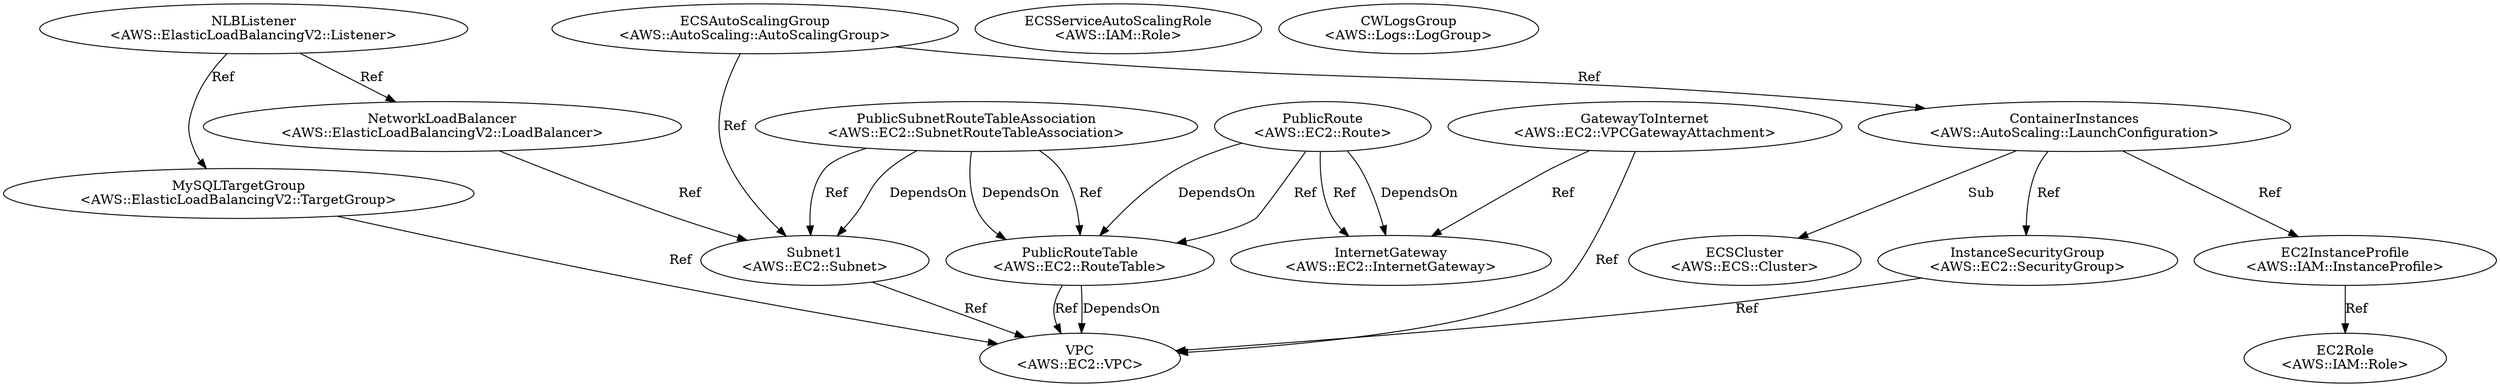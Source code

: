 digraph "template" {
VPC [label="VPC\n<AWS::EC2::VPC>"];
Subnet1 [label="Subnet1\n<AWS::EC2::Subnet>"];
InternetGateway [label="InternetGateway\n<AWS::EC2::InternetGateway>"];
GatewayToInternet [label="GatewayToInternet\n<AWS::EC2::VPCGatewayAttachment>"];
PublicRouteTable [label="PublicRouteTable\n<AWS::EC2::RouteTable>"];
PublicRoute [label="PublicRoute\n<AWS::EC2::Route>"];
PublicSubnetRouteTableAssociation [label="PublicSubnetRouteTableAssociation\n<AWS::EC2::SubnetRouteTableAssociation>"];
InstanceSecurityGroup [label="InstanceSecurityGroup\n<AWS::EC2::SecurityGroup>"];
NetworkLoadBalancer [label="NetworkLoadBalancer\n<AWS::ElasticLoadBalancingV2::LoadBalancer>"];
NLBListener [label="NLBListener\n<AWS::ElasticLoadBalancingV2::Listener>"];
MySQLTargetGroup [label="MySQLTargetGroup\n<AWS::ElasticLoadBalancingV2::TargetGroup>"];
ECSCluster [label="ECSCluster\n<AWS::ECS::Cluster>"];
ECSAutoScalingGroup [label="ECSAutoScalingGroup\n<AWS::AutoScaling::AutoScalingGroup>"];
ContainerInstances [label="ContainerInstances\n<AWS::AutoScaling::LaunchConfiguration>"];
EC2Role [label="EC2Role\n<AWS::IAM::Role>"];
ECSServiceAutoScalingRole [label="ECSServiceAutoScalingRole\n<AWS::IAM::Role>"];
EC2InstanceProfile [label="EC2InstanceProfile\n<AWS::IAM::InstanceProfile>"];
CWLogsGroup [label="CWLogsGroup\n<AWS::Logs::LogGroup>"];
Subnet1 -> VPC  [key=0, label=Ref];
GatewayToInternet -> VPC  [key=0, label=Ref];
GatewayToInternet -> InternetGateway  [key=0, label=Ref];
PublicRouteTable -> VPC  [key=0, label=DependsOn];
PublicRouteTable -> VPC  [key=1, label=Ref];
PublicRoute -> PublicRouteTable  [key=0, label=DependsOn];
PublicRoute -> PublicRouteTable  [key=1, label=Ref];
PublicRoute -> InternetGateway  [key=0, label=DependsOn];
PublicRoute -> InternetGateway  [key=1, label=Ref];
PublicSubnetRouteTableAssociation -> Subnet1  [key=0, label=DependsOn];
PublicSubnetRouteTableAssociation -> Subnet1  [key=1, label=Ref];
PublicSubnetRouteTableAssociation -> PublicRouteTable  [key=0, label=DependsOn];
PublicSubnetRouteTableAssociation -> PublicRouteTable  [key=1, label=Ref];
InstanceSecurityGroup -> VPC  [key=0, label=Ref];
NetworkLoadBalancer -> Subnet1  [key=0, label=Ref];
NLBListener -> MySQLTargetGroup  [key=0, label=Ref];
NLBListener -> NetworkLoadBalancer  [key=0, label=Ref];
MySQLTargetGroup -> VPC  [key=0, label=Ref];
ECSAutoScalingGroup -> Subnet1  [key=0, label=Ref];
ECSAutoScalingGroup -> ContainerInstances  [key=0, label=Ref];
ContainerInstances -> EC2InstanceProfile  [key=0, label=Ref];
ContainerInstances -> InstanceSecurityGroup  [key=0, label=Ref];
ContainerInstances -> ECSCluster  [key=0, label=Sub];
EC2InstanceProfile -> EC2Role  [key=0, label=Ref];
}
